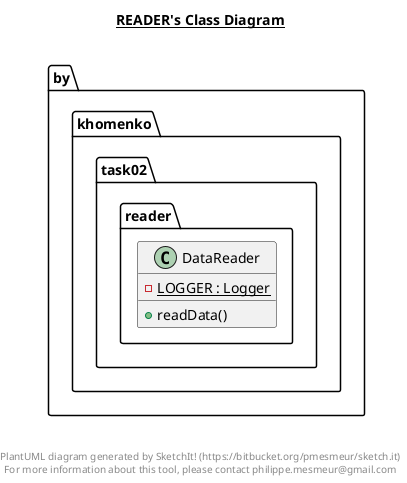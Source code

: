@startuml

title __READER's Class Diagram__\n

  package by.khomenko.task02.reader {
    class DataReader {
        {static} - LOGGER : Logger
        + readData()
    }
  }
  



right footer


PlantUML diagram generated by SketchIt! (https://bitbucket.org/pmesmeur/sketch.it)
For more information about this tool, please contact philippe.mesmeur@gmail.com
endfooter

@enduml
